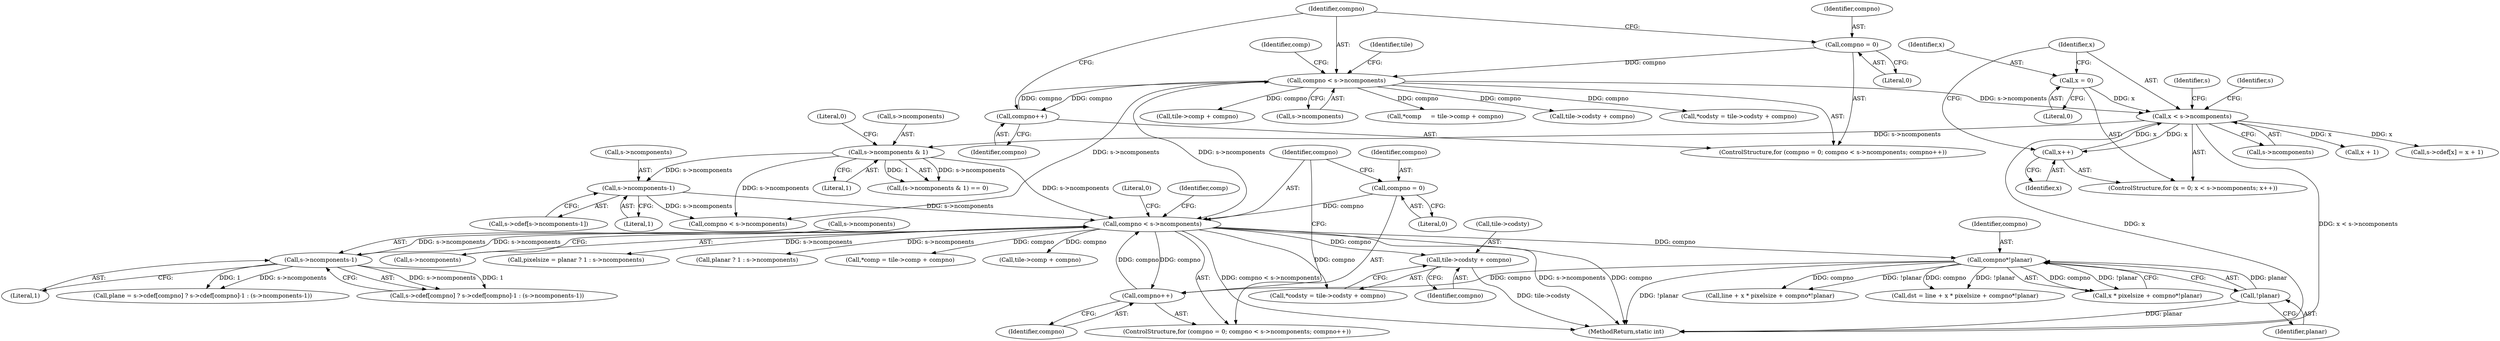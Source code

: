 digraph "0_FFmpeg_fe448cd28d674c3eff3072552eae366d0b659ce9@pointer" {
"1000486" [label="(Call,tile->codsty + compno)"];
"1000467" [label="(Call,compno < s->ncomponents)"];
"1000464" [label="(Call,compno = 0)"];
"1000472" [label="(Call,compno++)"];
"1000658" [label="(Call,compno*!planar)"];
"1000660" [label="(Call,!planar)"];
"1000439" [label="(Call,s->ncomponents & 1)"];
"1000421" [label="(Call,x < s->ncomponents)"];
"1000426" [label="(Call,x++)"];
"1000418" [label="(Call,x = 0)"];
"1000134" [label="(Call,compno < s->ncomponents)"];
"1000131" [label="(Call,compno = 0)"];
"1000139" [label="(Call,compno++)"];
"1000569" [label="(Call,s->ncomponents-1)"];
"1000450" [label="(Call,s->ncomponents-1)"];
"1000427" [label="(Identifier,x)"];
"1000439" [label="(Call,s->ncomponents & 1)"];
"1000421" [label="(Call,x < s->ncomponents)"];
"1000573" [label="(Literal,1)"];
"1000130" [label="(ControlStructure,for (compno = 0; compno < s->ncomponents; compno++))"];
"1000490" [label="(Identifier,compno)"];
"1000469" [label="(Call,s->ncomponents)"];
"1000540" [label="(Call,pixelsize = planar ? 1 : s->ncomponents)"];
"1000652" [label="(Call,line + x * pixelsize + compno*!planar)"];
"1000438" [label="(Call,(s->ncomponents & 1) == 0)"];
"1000418" [label="(Call,x = 0)"];
"1000131" [label="(Call,compno = 0)"];
"1000660" [label="(Call,!planar)"];
"1001089" [label="(Literal,0)"];
"1000472" [label="(Call,compno++)"];
"1000650" [label="(Call,dst = line + x * pixelsize + compno*!planar)"];
"1000145" [label="(Call,tile->comp + compno)"];
"1000417" [label="(ControlStructure,for (x = 0; x < s->ncomponents; x++))"];
"1000140" [label="(Identifier,compno)"];
"1000486" [label="(Call,tile->codsty + compno)"];
"1000487" [label="(Call,tile->codsty)"];
"1000542" [label="(Call,planar ? 1 : s->ncomponents)"];
"1000423" [label="(Call,s->ncomponents)"];
"1000570" [label="(Call,s->ncomponents)"];
"1000419" [label="(Identifier,x)"];
"1000658" [label="(Call,compno*!planar)"];
"1000569" [label="(Call,s->ncomponents-1)"];
"1000422" [label="(Identifier,x)"];
"1000444" [label="(Literal,0)"];
"1000467" [label="(Call,compno < s->ncomponents)"];
"1000434" [label="(Call,x + 1)"];
"1000144" [label="(Identifier,comp)"];
"1000136" [label="(Call,s->ncomponents)"];
"1000143" [label="(Call,*comp     = tile->comp + compno)"];
"1000476" [label="(Call,*comp = tile->comp + compno)"];
"1000554" [label="(Call,plane = s->cdef[compno] ? s->cdef[compno]-1 : (s->ncomponents-1))"];
"1001090" [label="(MethodReturn,static int)"];
"1000451" [label="(Call,s->ncomponents)"];
"1000134" [label="(Call,compno < s->ncomponents)"];
"1000428" [label="(Call,s->cdef[x] = x + 1)"];
"1000420" [label="(Literal,0)"];
"1000473" [label="(Identifier,compno)"];
"1000401" [label="(Identifier,tile)"];
"1000132" [label="(Identifier,compno)"];
"1000478" [label="(Call,tile->comp + compno)"];
"1000446" [label="(Call,s->cdef[s->ncomponents-1])"];
"1000135" [label="(Identifier,compno)"];
"1000477" [label="(Identifier,comp)"];
"1000659" [label="(Identifier,compno)"];
"1000454" [label="(Literal,1)"];
"1000463" [label="(ControlStructure,for (compno = 0; compno < s->ncomponents; compno++))"];
"1000465" [label="(Identifier,compno)"];
"1000441" [label="(Identifier,s)"];
"1000139" [label="(Call,compno++)"];
"1000468" [label="(Identifier,compno)"];
"1000450" [label="(Call,s->ncomponents-1)"];
"1000466" [label="(Literal,0)"];
"1000426" [label="(Call,x++)"];
"1000153" [label="(Call,tile->codsty + compno)"];
"1000464" [label="(Call,compno = 0)"];
"1000661" [label="(Identifier,planar)"];
"1000777" [label="(Call,compno < s->ncomponents)"];
"1000151" [label="(Call,*codsty = tile->codsty + compno)"];
"1000431" [label="(Identifier,s)"];
"1000484" [label="(Call,*codsty = tile->codsty + compno)"];
"1000133" [label="(Literal,0)"];
"1000654" [label="(Call,x * pixelsize + compno*!planar)"];
"1000443" [label="(Literal,1)"];
"1000556" [label="(Call,s->cdef[compno] ? s->cdef[compno]-1 : (s->ncomponents-1))"];
"1000440" [label="(Call,s->ncomponents)"];
"1000486" -> "1000484"  [label="AST: "];
"1000486" -> "1000490"  [label="CFG: "];
"1000487" -> "1000486"  [label="AST: "];
"1000490" -> "1000486"  [label="AST: "];
"1000484" -> "1000486"  [label="CFG: "];
"1000486" -> "1001090"  [label="DDG: tile->codsty"];
"1000467" -> "1000486"  [label="DDG: compno"];
"1000467" -> "1000463"  [label="AST: "];
"1000467" -> "1000469"  [label="CFG: "];
"1000468" -> "1000467"  [label="AST: "];
"1000469" -> "1000467"  [label="AST: "];
"1000477" -> "1000467"  [label="CFG: "];
"1001089" -> "1000467"  [label="CFG: "];
"1000467" -> "1001090"  [label="DDG: compno"];
"1000467" -> "1001090"  [label="DDG: compno < s->ncomponents"];
"1000467" -> "1001090"  [label="DDG: s->ncomponents"];
"1000464" -> "1000467"  [label="DDG: compno"];
"1000472" -> "1000467"  [label="DDG: compno"];
"1000439" -> "1000467"  [label="DDG: s->ncomponents"];
"1000569" -> "1000467"  [label="DDG: s->ncomponents"];
"1000134" -> "1000467"  [label="DDG: s->ncomponents"];
"1000450" -> "1000467"  [label="DDG: s->ncomponents"];
"1000467" -> "1000472"  [label="DDG: compno"];
"1000467" -> "1000476"  [label="DDG: compno"];
"1000467" -> "1000478"  [label="DDG: compno"];
"1000467" -> "1000484"  [label="DDG: compno"];
"1000467" -> "1000540"  [label="DDG: s->ncomponents"];
"1000467" -> "1000542"  [label="DDG: s->ncomponents"];
"1000467" -> "1000569"  [label="DDG: s->ncomponents"];
"1000467" -> "1000658"  [label="DDG: compno"];
"1000464" -> "1000463"  [label="AST: "];
"1000464" -> "1000466"  [label="CFG: "];
"1000465" -> "1000464"  [label="AST: "];
"1000466" -> "1000464"  [label="AST: "];
"1000468" -> "1000464"  [label="CFG: "];
"1000472" -> "1000463"  [label="AST: "];
"1000472" -> "1000473"  [label="CFG: "];
"1000473" -> "1000472"  [label="AST: "];
"1000468" -> "1000472"  [label="CFG: "];
"1000658" -> "1000472"  [label="DDG: compno"];
"1000658" -> "1000654"  [label="AST: "];
"1000658" -> "1000660"  [label="CFG: "];
"1000659" -> "1000658"  [label="AST: "];
"1000660" -> "1000658"  [label="AST: "];
"1000654" -> "1000658"  [label="CFG: "];
"1000658" -> "1001090"  [label="DDG: !planar"];
"1000658" -> "1000650"  [label="DDG: compno"];
"1000658" -> "1000650"  [label="DDG: !planar"];
"1000658" -> "1000652"  [label="DDG: compno"];
"1000658" -> "1000652"  [label="DDG: !planar"];
"1000658" -> "1000654"  [label="DDG: compno"];
"1000658" -> "1000654"  [label="DDG: !planar"];
"1000660" -> "1000658"  [label="DDG: planar"];
"1000660" -> "1000661"  [label="CFG: "];
"1000661" -> "1000660"  [label="AST: "];
"1000660" -> "1001090"  [label="DDG: planar"];
"1000439" -> "1000438"  [label="AST: "];
"1000439" -> "1000443"  [label="CFG: "];
"1000440" -> "1000439"  [label="AST: "];
"1000443" -> "1000439"  [label="AST: "];
"1000444" -> "1000439"  [label="CFG: "];
"1000439" -> "1000438"  [label="DDG: s->ncomponents"];
"1000439" -> "1000438"  [label="DDG: 1"];
"1000421" -> "1000439"  [label="DDG: s->ncomponents"];
"1000439" -> "1000450"  [label="DDG: s->ncomponents"];
"1000439" -> "1000777"  [label="DDG: s->ncomponents"];
"1000421" -> "1000417"  [label="AST: "];
"1000421" -> "1000423"  [label="CFG: "];
"1000422" -> "1000421"  [label="AST: "];
"1000423" -> "1000421"  [label="AST: "];
"1000431" -> "1000421"  [label="CFG: "];
"1000441" -> "1000421"  [label="CFG: "];
"1000421" -> "1001090"  [label="DDG: x"];
"1000421" -> "1001090"  [label="DDG: x < s->ncomponents"];
"1000426" -> "1000421"  [label="DDG: x"];
"1000418" -> "1000421"  [label="DDG: x"];
"1000134" -> "1000421"  [label="DDG: s->ncomponents"];
"1000421" -> "1000426"  [label="DDG: x"];
"1000421" -> "1000428"  [label="DDG: x"];
"1000421" -> "1000434"  [label="DDG: x"];
"1000426" -> "1000417"  [label="AST: "];
"1000426" -> "1000427"  [label="CFG: "];
"1000427" -> "1000426"  [label="AST: "];
"1000422" -> "1000426"  [label="CFG: "];
"1000418" -> "1000417"  [label="AST: "];
"1000418" -> "1000420"  [label="CFG: "];
"1000419" -> "1000418"  [label="AST: "];
"1000420" -> "1000418"  [label="AST: "];
"1000422" -> "1000418"  [label="CFG: "];
"1000134" -> "1000130"  [label="AST: "];
"1000134" -> "1000136"  [label="CFG: "];
"1000135" -> "1000134"  [label="AST: "];
"1000136" -> "1000134"  [label="AST: "];
"1000144" -> "1000134"  [label="CFG: "];
"1000401" -> "1000134"  [label="CFG: "];
"1000131" -> "1000134"  [label="DDG: compno"];
"1000139" -> "1000134"  [label="DDG: compno"];
"1000134" -> "1000139"  [label="DDG: compno"];
"1000134" -> "1000143"  [label="DDG: compno"];
"1000134" -> "1000145"  [label="DDG: compno"];
"1000134" -> "1000151"  [label="DDG: compno"];
"1000134" -> "1000153"  [label="DDG: compno"];
"1000134" -> "1000777"  [label="DDG: s->ncomponents"];
"1000131" -> "1000130"  [label="AST: "];
"1000131" -> "1000133"  [label="CFG: "];
"1000132" -> "1000131"  [label="AST: "];
"1000133" -> "1000131"  [label="AST: "];
"1000135" -> "1000131"  [label="CFG: "];
"1000139" -> "1000130"  [label="AST: "];
"1000139" -> "1000140"  [label="CFG: "];
"1000140" -> "1000139"  [label="AST: "];
"1000135" -> "1000139"  [label="CFG: "];
"1000569" -> "1000556"  [label="AST: "];
"1000569" -> "1000573"  [label="CFG: "];
"1000570" -> "1000569"  [label="AST: "];
"1000573" -> "1000569"  [label="AST: "];
"1000556" -> "1000569"  [label="CFG: "];
"1000569" -> "1000554"  [label="DDG: s->ncomponents"];
"1000569" -> "1000554"  [label="DDG: 1"];
"1000569" -> "1000556"  [label="DDG: s->ncomponents"];
"1000569" -> "1000556"  [label="DDG: 1"];
"1000450" -> "1000446"  [label="AST: "];
"1000450" -> "1000454"  [label="CFG: "];
"1000451" -> "1000450"  [label="AST: "];
"1000454" -> "1000450"  [label="AST: "];
"1000446" -> "1000450"  [label="CFG: "];
"1000450" -> "1000777"  [label="DDG: s->ncomponents"];
}

